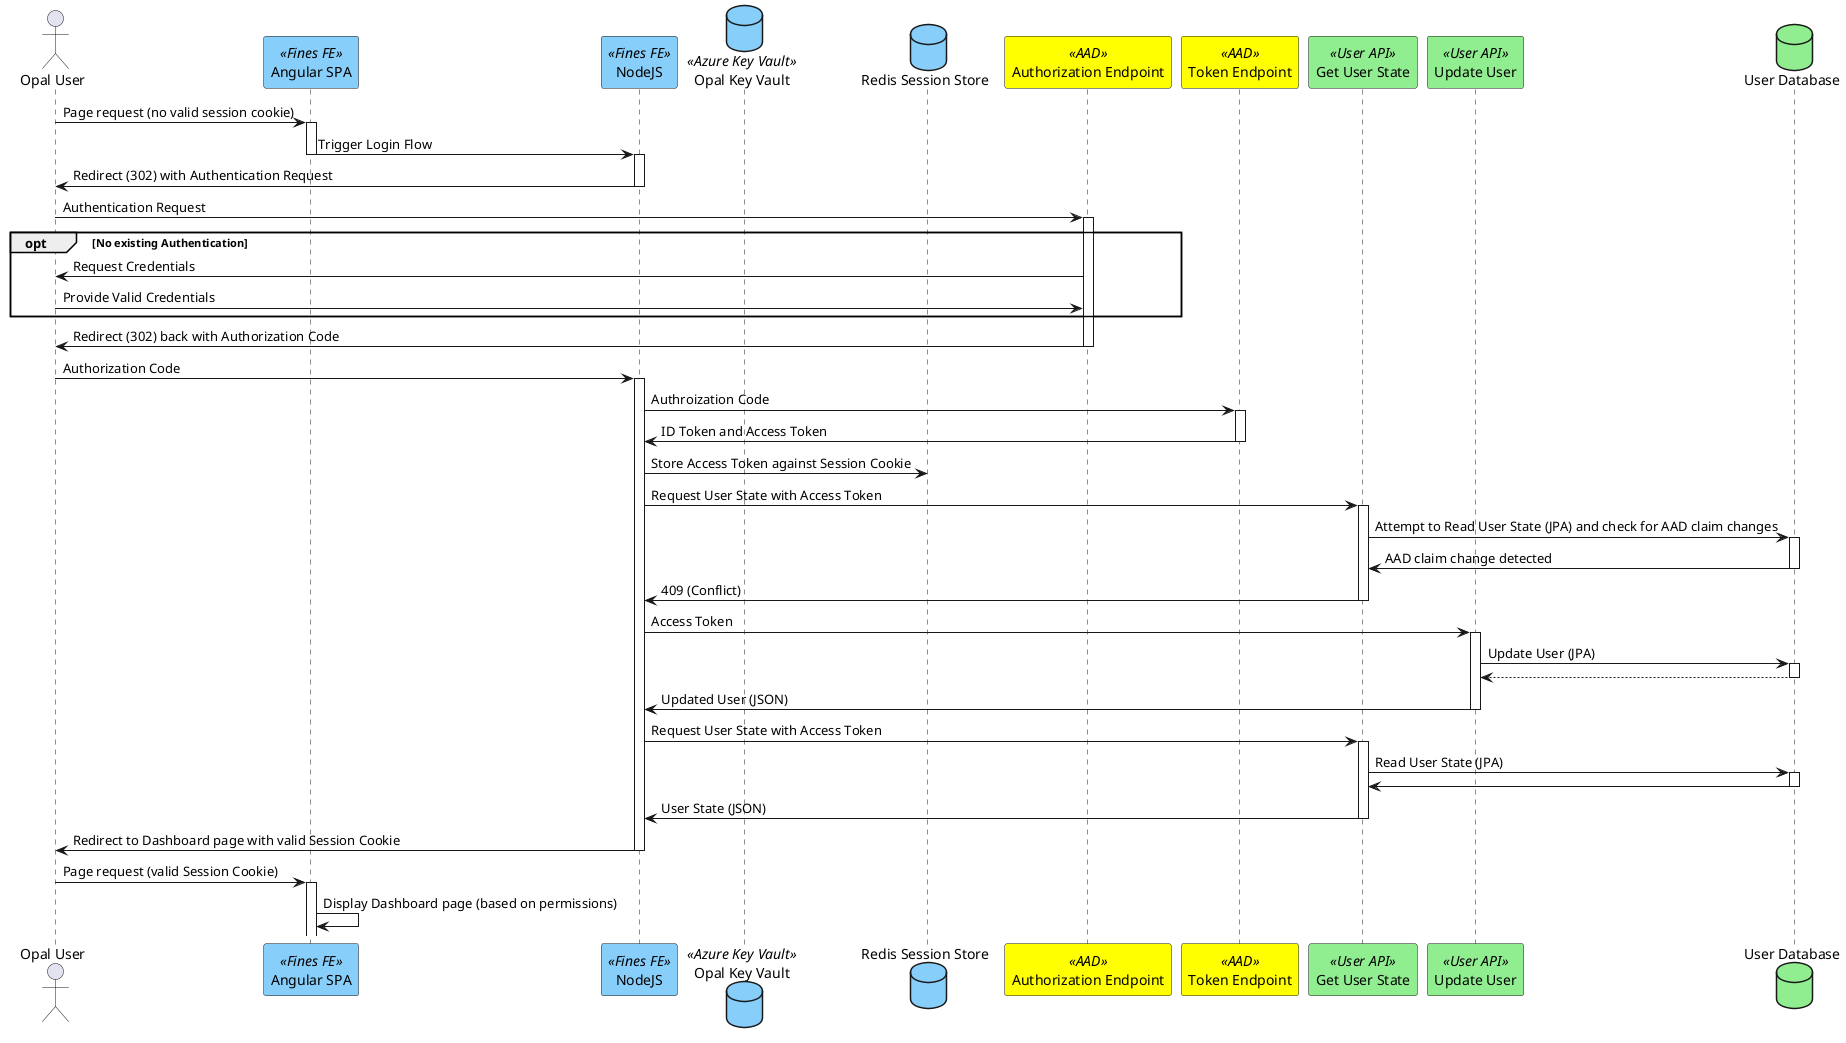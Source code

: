 @startuml "User exists - AAD attributes updated"
actor "Opal User" as user
participant "Angular SPA" as finesspa <<Fines FE>> #LightSkyBlue
participant "NodeJS" as finesnode <<Fines FE>> #LightSkyBlue
database "Opal Key Vault" as opalkv <<Azure Key Vault>> #LightSkyBlue
database "Redis Session Store" as redis #LightSkyBlue
participant "Authorization Endpoint" as oidcauth <<AAD>> #Yellow
participant "Token Endpoint" as oidctoken <<AAD>> #Yellow
participant "Get User State" as userstateapi <<User API>> #LightGreen
participant "Update User" as updateuserapi <<User API>> #LightGreen
database "User Database" as userdb #LightGreen

user -> finesspa ++ : Page request (no valid session cookie)
finesspa -> finesnode -- : Trigger Login Flow
activate finesnode
user <- finesnode -- : Redirect (302) with Authentication Request
user -> oidcauth ++ : Authentication Request
opt No existing Authentication
  user <- oidcauth : Request Credentials
  user -> oidcauth : Provide Valid Credentials
end
user <- oidcauth -- : Redirect (302) back with Authorization Code
user -> finesnode ++ : Authorization Code
finesnode -> oidctoken ++ : Authroization Code
finesnode <- oidctoken -- : ID Token and Access Token
finesnode -> redis : Store Access Token against Session Cookie
finesnode -> userstateapi ++ : Request User State with Access Token
userstateapi -> userdb ++ : Attempt to Read User State (JPA) and check for AAD claim changes
userstateapi <- userdb -- : AAD claim change detected
finesnode <- userstateapi -- : 409 (Conflict)
finesnode -> updateuserapi ++ : Access Token
updateuserapi -> userdb ++ : Update User (JPA)
updateuserapi <-- userdb -- :
finesnode <- updateuserapi -- : Updated User (JSON)
finesnode -> userstateapi ++ : Request User State with Access Token
userstateapi -> userdb ++ : Read User State (JPA)
userstateapi <- userdb -- :
finesnode <- userstateapi -- : User State (JSON)
user <- finesnode -- : Redirect to Dashboard page with valid Session Cookie
user -> finesspa ++ : Page request (valid Session Cookie)
finesspa -> finesspa : Display Dashboard page (based on permissions)
@enduml